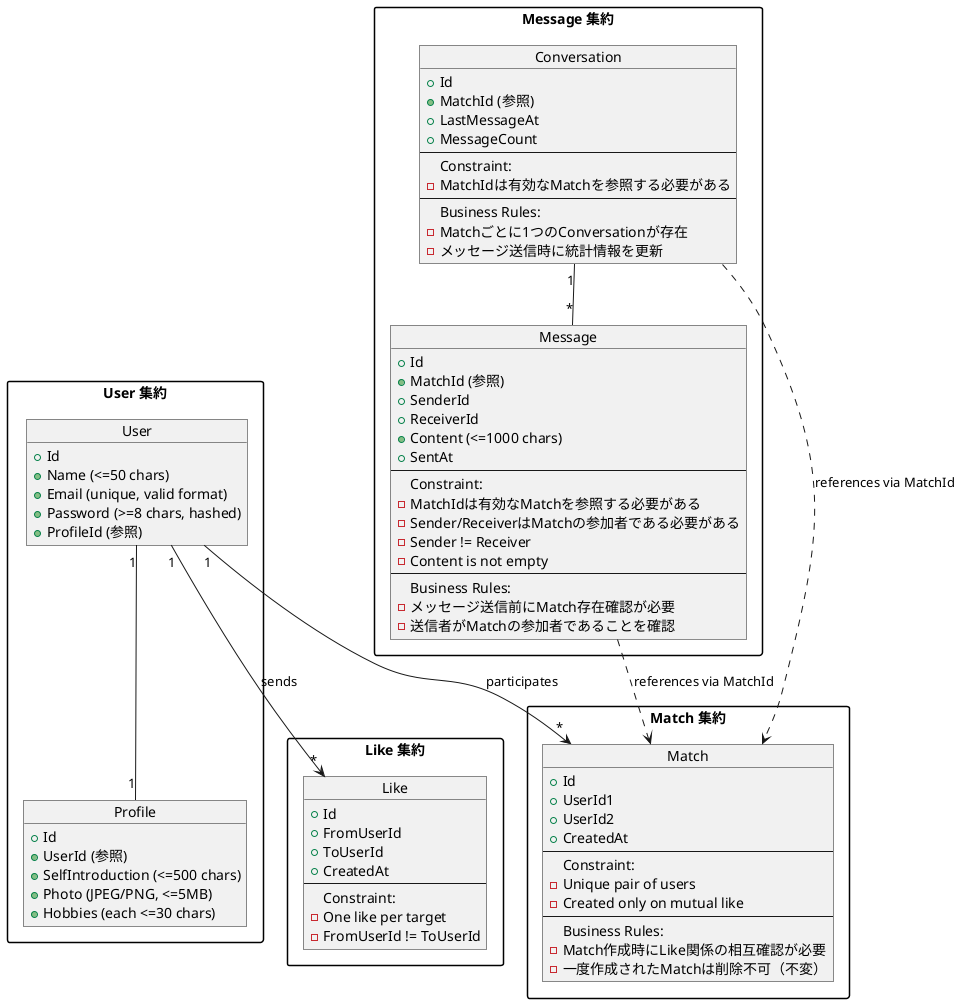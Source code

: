 @startuml model
skinparam packageStyle rectangle

package "User 集約" {
  object User {
    +Id
    +Name (<=50 chars)
    +Email (unique, valid format)
    +Password (>=8 chars, hashed)
    +ProfileId (参照)
  }

  object Profile {
    +Id
    +UserId (参照)
    +SelfIntroduction (<=500 chars)
    +Photo (JPEG/PNG, <=5MB)
    +Hobbies (each <=30 chars)
  }

  User "1" -- "1" Profile
}

package "Like 集約" {
  object Like {
    +Id
    +FromUserId
    +ToUserId
    +CreatedAt
    --
    Constraint:
    - One like per target
    - FromUserId != ToUserId
  }
}

package "Match 集約" {
  object Match {
    +Id
    +UserId1
    +UserId2
    +CreatedAt
    --
    Constraint:
    - Unique pair of users
    - Created only on mutual like
    --
    Business Rules:
    - Match作成時にLike関係の相互確認が必要
    - 一度作成されたMatchは削除不可（不変）
  }
}

package "Message 集約" {
  object Message {
    +Id
    +MatchId (参照)
    +SenderId
    +ReceiverId
    +Content (<=1000 chars)
    +SentAt
    --
    Constraint:
    - MatchIdは有効なMatchを参照する必要がある
    - Sender/ReceiverはMatchの参加者である必要がある
    - Sender != Receiver
    - Content is not empty
    --
    Business Rules:
    - メッセージ送信前にMatch存在確認が必要
    - 送信者がMatchの参加者であることを確認
  }

  object Conversation {
    +Id
    +MatchId (参照)
    +LastMessageAt
    +MessageCount
    --
    Constraint:
    - MatchIdは有効なMatchを参照する必要がある
    --
    Business Rules:
    - Matchごとに1つのConversationが存在
    - メッセージ送信時に統計情報を更新
  }

  Conversation "1" -- "*" Message
}

' 集約間の関係（DDDの原則に従い、直接的な関連は避ける）
User "1" --> "*" Like : sends
User "1" --> "*" Match : participates

' Message集約はMatchIdを通じてMatch集約を参照（弱い関連）
Message ..> Match : references via MatchId
Conversation ..> Match : references via MatchId

' 注意: 集約間の関係は参照による疎結合を保つ
' 実装時はRepository経由でのアクセスを想定
@enduml